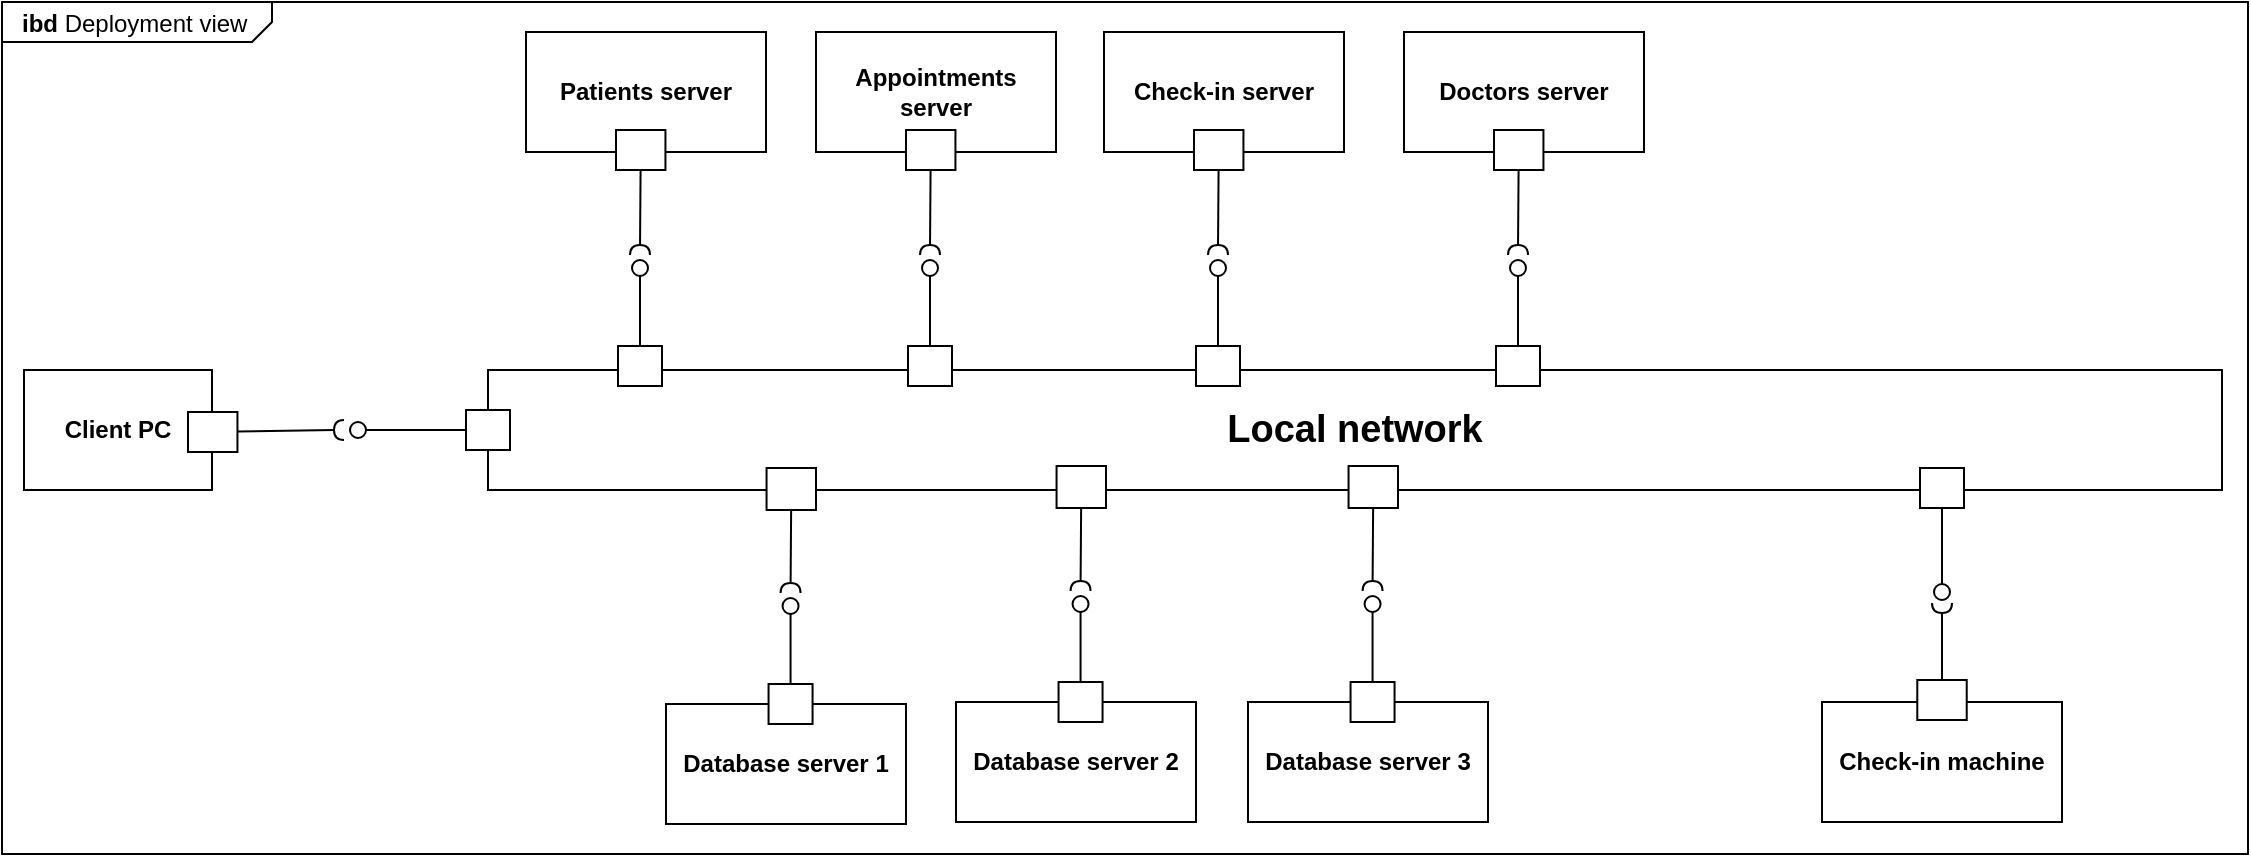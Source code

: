 <mxfile version="24.4.9" type="github">
  <diagram name="Page-1" id="8Iod8fkoqyeIapXZaN_Y">
    <mxGraphModel dx="2173" dy="1158" grid="0" gridSize="10" guides="1" tooltips="1" connect="1" arrows="1" fold="1" page="0" pageScale="1" pageWidth="827" pageHeight="1169" math="0" shadow="0">
      <root>
        <mxCell id="0" />
        <mxCell id="1" parent="0" />
        <mxCell id="bfIbjTRq5oWNlbspns5W-99" value="&lt;p style=&quot;margin:0px;margin-top:4px;margin-left:10px;text-align:left;&quot;&gt;&lt;b&gt;ibd&amp;nbsp;&lt;/b&gt;Deployment view&lt;/p&gt;" style="html=1;shape=mxgraph.sysml.package;labelX=135.67;align=left;spacingLeft=10;html=1;overflow=fill;whiteSpace=wrap;recursiveResize=0;" vertex="1" parent="1">
          <mxGeometry x="-432" y="-3" width="1123" height="426" as="geometry" />
        </mxCell>
        <mxCell id="bfIbjTRq5oWNlbspns5W-1" value="&lt;b&gt;&lt;font style=&quot;font-size: 19px;&quot;&gt;Local network&lt;/font&gt;&lt;/b&gt;" style="rounded=0;whiteSpace=wrap;html=1;" vertex="1" parent="1">
          <mxGeometry x="-189" y="181" width="867" height="60" as="geometry" />
        </mxCell>
        <mxCell id="bfIbjTRq5oWNlbspns5W-7" value="" style="endArrow=none;html=1;rounded=0;align=center;verticalAlign=top;endFill=0;labelBackgroundColor=none;endSize=2;" edge="1" parent="1" source="bfIbjTRq5oWNlbspns5W-10" target="bfIbjTRq5oWNlbspns5W-8">
          <mxGeometry relative="1" as="geometry" />
        </mxCell>
        <mxCell id="bfIbjTRq5oWNlbspns5W-8" value="" style="shape=requiredInterface;html=1;fontSize=11;align=center;fillColor=none;points=[];aspect=fixed;resizable=0;verticalAlign=bottom;labelPosition=center;verticalLabelPosition=top;flipH=1;rotation=90;" vertex="1" parent="1">
          <mxGeometry x="-115.5" y="116" width="5" height="10" as="geometry" />
        </mxCell>
        <mxCell id="bfIbjTRq5oWNlbspns5W-11" value="" style="endArrow=none;html=1;rounded=0;align=center;verticalAlign=top;endFill=0;labelBackgroundColor=none;endSize=2;" edge="1" parent="1" source="bfIbjTRq5oWNlbspns5W-13" target="bfIbjTRq5oWNlbspns5W-12">
          <mxGeometry relative="1" as="geometry">
            <mxPoint x="-123.5" y="142" as="sourcePoint" />
          </mxGeometry>
        </mxCell>
        <mxCell id="bfIbjTRq5oWNlbspns5W-12" value="" style="ellipse;html=1;fontSize=11;align=center;fillColor=none;points=[];aspect=fixed;resizable=0;verticalAlign=bottom;labelPosition=center;verticalLabelPosition=top;flipH=1;" vertex="1" parent="1">
          <mxGeometry x="-117" y="126" width="8" height="8" as="geometry" />
        </mxCell>
        <mxCell id="bfIbjTRq5oWNlbspns5W-13" value="" style="html=1;rounded=0;fillColor=default;" vertex="1" parent="1">
          <mxGeometry x="-124" y="169" width="22" height="20" as="geometry" />
        </mxCell>
        <mxCell id="bfIbjTRq5oWNlbspns5W-14" value="" style="group" vertex="1" connectable="0" parent="1">
          <mxGeometry x="-170" y="12" width="120" height="69" as="geometry" />
        </mxCell>
        <mxCell id="bfIbjTRq5oWNlbspns5W-3" value="&lt;b&gt;Patients server&lt;/b&gt;" style="rounded=0;whiteSpace=wrap;html=1;" vertex="1" parent="bfIbjTRq5oWNlbspns5W-14">
          <mxGeometry width="120" height="60" as="geometry" />
        </mxCell>
        <mxCell id="bfIbjTRq5oWNlbspns5W-10" value="" style="html=1;rounded=0;container=0;" vertex="1" parent="bfIbjTRq5oWNlbspns5W-14">
          <mxGeometry x="45.001" y="49" width="24.719" height="20" as="geometry" />
        </mxCell>
        <mxCell id="bfIbjTRq5oWNlbspns5W-15" value="" style="endArrow=none;html=1;rounded=0;align=center;verticalAlign=top;endFill=0;labelBackgroundColor=none;endSize=2;" edge="1" source="bfIbjTRq5oWNlbspns5W-22" target="bfIbjTRq5oWNlbspns5W-16" parent="1">
          <mxGeometry relative="1" as="geometry" />
        </mxCell>
        <mxCell id="bfIbjTRq5oWNlbspns5W-16" value="" style="shape=requiredInterface;html=1;fontSize=11;align=center;fillColor=none;points=[];aspect=fixed;resizable=0;verticalAlign=bottom;labelPosition=center;verticalLabelPosition=top;flipH=1;rotation=90;" vertex="1" parent="1">
          <mxGeometry x="29.5" y="116" width="5" height="10" as="geometry" />
        </mxCell>
        <mxCell id="bfIbjTRq5oWNlbspns5W-17" value="" style="endArrow=none;html=1;rounded=0;align=center;verticalAlign=top;endFill=0;labelBackgroundColor=none;endSize=2;" edge="1" source="bfIbjTRq5oWNlbspns5W-19" target="bfIbjTRq5oWNlbspns5W-18" parent="1">
          <mxGeometry relative="1" as="geometry">
            <mxPoint x="21.5" y="142" as="sourcePoint" />
          </mxGeometry>
        </mxCell>
        <mxCell id="bfIbjTRq5oWNlbspns5W-18" value="" style="ellipse;html=1;fontSize=11;align=center;fillColor=none;points=[];aspect=fixed;resizable=0;verticalAlign=bottom;labelPosition=center;verticalLabelPosition=top;flipH=1;" vertex="1" parent="1">
          <mxGeometry x="28" y="126" width="8" height="8" as="geometry" />
        </mxCell>
        <mxCell id="bfIbjTRq5oWNlbspns5W-19" value="" style="html=1;rounded=0;fillColor=default;" vertex="1" parent="1">
          <mxGeometry x="21" y="169" width="22" height="20" as="geometry" />
        </mxCell>
        <mxCell id="bfIbjTRq5oWNlbspns5W-20" value="" style="group" vertex="1" connectable="0" parent="1">
          <mxGeometry x="-25" y="12" width="120" height="69" as="geometry" />
        </mxCell>
        <mxCell id="bfIbjTRq5oWNlbspns5W-21" value="&lt;b&gt;Appointments server&lt;/b&gt;" style="rounded=0;whiteSpace=wrap;html=1;" vertex="1" parent="bfIbjTRq5oWNlbspns5W-20">
          <mxGeometry width="120" height="60" as="geometry" />
        </mxCell>
        <mxCell id="bfIbjTRq5oWNlbspns5W-22" value="" style="html=1;rounded=0;container=0;" vertex="1" parent="bfIbjTRq5oWNlbspns5W-20">
          <mxGeometry x="45.001" y="49" width="24.719" height="20" as="geometry" />
        </mxCell>
        <mxCell id="bfIbjTRq5oWNlbspns5W-23" value="" style="endArrow=none;html=1;rounded=0;align=center;verticalAlign=top;endFill=0;labelBackgroundColor=none;endSize=2;" edge="1" source="bfIbjTRq5oWNlbspns5W-30" target="bfIbjTRq5oWNlbspns5W-24" parent="1">
          <mxGeometry relative="1" as="geometry" />
        </mxCell>
        <mxCell id="bfIbjTRq5oWNlbspns5W-24" value="" style="shape=requiredInterface;html=1;fontSize=11;align=center;fillColor=none;points=[];aspect=fixed;resizable=0;verticalAlign=bottom;labelPosition=center;verticalLabelPosition=top;flipH=1;rotation=90;" vertex="1" parent="1">
          <mxGeometry x="173.5" y="116" width="5" height="10" as="geometry" />
        </mxCell>
        <mxCell id="bfIbjTRq5oWNlbspns5W-25" value="" style="endArrow=none;html=1;rounded=0;align=center;verticalAlign=top;endFill=0;labelBackgroundColor=none;endSize=2;" edge="1" source="bfIbjTRq5oWNlbspns5W-27" target="bfIbjTRq5oWNlbspns5W-26" parent="1">
          <mxGeometry relative="1" as="geometry">
            <mxPoint x="165.5" y="142" as="sourcePoint" />
          </mxGeometry>
        </mxCell>
        <mxCell id="bfIbjTRq5oWNlbspns5W-26" value="" style="ellipse;html=1;fontSize=11;align=center;fillColor=none;points=[];aspect=fixed;resizable=0;verticalAlign=bottom;labelPosition=center;verticalLabelPosition=top;flipH=1;" vertex="1" parent="1">
          <mxGeometry x="172" y="126" width="8" height="8" as="geometry" />
        </mxCell>
        <mxCell id="bfIbjTRq5oWNlbspns5W-27" value="" style="html=1;rounded=0;fillColor=default;" vertex="1" parent="1">
          <mxGeometry x="165" y="169" width="22" height="20" as="geometry" />
        </mxCell>
        <mxCell id="bfIbjTRq5oWNlbspns5W-28" value="" style="group" vertex="1" connectable="0" parent="1">
          <mxGeometry x="119" y="12" width="120" height="69" as="geometry" />
        </mxCell>
        <mxCell id="bfIbjTRq5oWNlbspns5W-29" value="&lt;b&gt;Check-in server&lt;/b&gt;" style="rounded=0;whiteSpace=wrap;html=1;" vertex="1" parent="bfIbjTRq5oWNlbspns5W-28">
          <mxGeometry width="120" height="60" as="geometry" />
        </mxCell>
        <mxCell id="bfIbjTRq5oWNlbspns5W-30" value="" style="html=1;rounded=0;container=0;" vertex="1" parent="bfIbjTRq5oWNlbspns5W-28">
          <mxGeometry x="45.001" y="49" width="24.719" height="20" as="geometry" />
        </mxCell>
        <mxCell id="bfIbjTRq5oWNlbspns5W-31" value="" style="endArrow=none;html=1;rounded=0;align=center;verticalAlign=top;endFill=0;labelBackgroundColor=none;endSize=2;" edge="1" source="bfIbjTRq5oWNlbspns5W-38" target="bfIbjTRq5oWNlbspns5W-32" parent="1">
          <mxGeometry relative="1" as="geometry" />
        </mxCell>
        <mxCell id="bfIbjTRq5oWNlbspns5W-32" value="" style="shape=requiredInterface;html=1;fontSize=11;align=center;fillColor=none;points=[];aspect=fixed;resizable=0;verticalAlign=bottom;labelPosition=center;verticalLabelPosition=top;flipH=1;rotation=90;" vertex="1" parent="1">
          <mxGeometry x="323.5" y="116" width="5" height="10" as="geometry" />
        </mxCell>
        <mxCell id="bfIbjTRq5oWNlbspns5W-33" value="" style="endArrow=none;html=1;rounded=0;align=center;verticalAlign=top;endFill=0;labelBackgroundColor=none;endSize=2;" edge="1" source="bfIbjTRq5oWNlbspns5W-35" target="bfIbjTRq5oWNlbspns5W-34" parent="1">
          <mxGeometry relative="1" as="geometry">
            <mxPoint x="315.5" y="142" as="sourcePoint" />
          </mxGeometry>
        </mxCell>
        <mxCell id="bfIbjTRq5oWNlbspns5W-34" value="" style="ellipse;html=1;fontSize=11;align=center;fillColor=none;points=[];aspect=fixed;resizable=0;verticalAlign=bottom;labelPosition=center;verticalLabelPosition=top;flipH=1;" vertex="1" parent="1">
          <mxGeometry x="322" y="126" width="8" height="8" as="geometry" />
        </mxCell>
        <mxCell id="bfIbjTRq5oWNlbspns5W-35" value="" style="html=1;rounded=0;fillColor=default;" vertex="1" parent="1">
          <mxGeometry x="315" y="169" width="22" height="20" as="geometry" />
        </mxCell>
        <mxCell id="bfIbjTRq5oWNlbspns5W-36" value="" style="group" vertex="1" connectable="0" parent="1">
          <mxGeometry x="269" y="12" width="120" height="69" as="geometry" />
        </mxCell>
        <mxCell id="bfIbjTRq5oWNlbspns5W-37" value="&lt;b&gt;Doctors server&lt;/b&gt;" style="rounded=0;whiteSpace=wrap;html=1;" vertex="1" parent="bfIbjTRq5oWNlbspns5W-36">
          <mxGeometry width="120" height="60" as="geometry" />
        </mxCell>
        <mxCell id="bfIbjTRq5oWNlbspns5W-38" value="" style="html=1;rounded=0;container=0;" vertex="1" parent="bfIbjTRq5oWNlbspns5W-36">
          <mxGeometry x="45.001" y="49" width="24.719" height="20" as="geometry" />
        </mxCell>
        <mxCell id="bfIbjTRq5oWNlbspns5W-39" value="" style="endArrow=none;html=1;rounded=0;align=center;verticalAlign=top;endFill=0;labelBackgroundColor=none;endSize=2;" edge="1" source="bfIbjTRq5oWNlbspns5W-46" target="bfIbjTRq5oWNlbspns5W-40" parent="1">
          <mxGeometry relative="1" as="geometry" />
        </mxCell>
        <mxCell id="bfIbjTRq5oWNlbspns5W-40" value="" style="shape=requiredInterface;html=1;fontSize=11;align=center;fillColor=none;points=[];aspect=fixed;resizable=0;verticalAlign=bottom;labelPosition=center;verticalLabelPosition=top;flipH=1;rotation=90;" vertex="1" parent="1">
          <mxGeometry x="-40.22" y="285" width="5" height="10" as="geometry" />
        </mxCell>
        <mxCell id="bfIbjTRq5oWNlbspns5W-41" value="" style="endArrow=none;html=1;rounded=0;align=center;verticalAlign=top;endFill=0;labelBackgroundColor=none;endSize=2;" edge="1" source="bfIbjTRq5oWNlbspns5W-43" target="bfIbjTRq5oWNlbspns5W-42" parent="1">
          <mxGeometry relative="1" as="geometry">
            <mxPoint x="-48.22" y="311" as="sourcePoint" />
          </mxGeometry>
        </mxCell>
        <mxCell id="bfIbjTRq5oWNlbspns5W-42" value="" style="ellipse;html=1;fontSize=11;align=center;fillColor=none;points=[];aspect=fixed;resizable=0;verticalAlign=bottom;labelPosition=center;verticalLabelPosition=top;flipH=1;" vertex="1" parent="1">
          <mxGeometry x="-41.72" y="295" width="8" height="8" as="geometry" />
        </mxCell>
        <mxCell id="bfIbjTRq5oWNlbspns5W-46" value="" style="html=1;rounded=0;container=0;" vertex="1" parent="1">
          <mxGeometry x="-49.72" y="230" width="24.72" height="21" as="geometry" />
        </mxCell>
        <mxCell id="bfIbjTRq5oWNlbspns5W-47" value="" style="group" vertex="1" connectable="0" parent="1">
          <mxGeometry x="-100" y="338" width="120" height="70" as="geometry" />
        </mxCell>
        <mxCell id="bfIbjTRq5oWNlbspns5W-45" value="&lt;b&gt;Database server 1&lt;/b&gt;" style="rounded=0;whiteSpace=wrap;html=1;" vertex="1" parent="bfIbjTRq5oWNlbspns5W-47">
          <mxGeometry y="10" width="120" height="60" as="geometry" />
        </mxCell>
        <mxCell id="bfIbjTRq5oWNlbspns5W-43" value="" style="html=1;rounded=0;fillColor=default;" vertex="1" parent="bfIbjTRq5oWNlbspns5W-47">
          <mxGeometry x="51.28" width="22" height="20" as="geometry" />
        </mxCell>
        <mxCell id="bfIbjTRq5oWNlbspns5W-48" value="" style="endArrow=none;html=1;rounded=0;align=center;verticalAlign=top;endFill=0;labelBackgroundColor=none;endSize=2;" edge="1" source="bfIbjTRq5oWNlbspns5W-52" target="bfIbjTRq5oWNlbspns5W-49" parent="1">
          <mxGeometry relative="1" as="geometry" />
        </mxCell>
        <mxCell id="bfIbjTRq5oWNlbspns5W-49" value="" style="shape=requiredInterface;html=1;fontSize=11;align=center;fillColor=none;points=[];aspect=fixed;resizable=0;verticalAlign=bottom;labelPosition=center;verticalLabelPosition=top;flipH=1;rotation=90;" vertex="1" parent="1">
          <mxGeometry x="104.78" y="284" width="5" height="10" as="geometry" />
        </mxCell>
        <mxCell id="bfIbjTRq5oWNlbspns5W-50" value="" style="endArrow=none;html=1;rounded=0;align=center;verticalAlign=top;endFill=0;labelBackgroundColor=none;endSize=2;" edge="1" source="bfIbjTRq5oWNlbspns5W-55" target="bfIbjTRq5oWNlbspns5W-51" parent="1">
          <mxGeometry relative="1" as="geometry">
            <mxPoint x="96.78" y="310" as="sourcePoint" />
          </mxGeometry>
        </mxCell>
        <mxCell id="bfIbjTRq5oWNlbspns5W-51" value="" style="ellipse;html=1;fontSize=11;align=center;fillColor=none;points=[];aspect=fixed;resizable=0;verticalAlign=bottom;labelPosition=center;verticalLabelPosition=top;flipH=1;" vertex="1" parent="1">
          <mxGeometry x="103.28" y="294" width="8" height="8" as="geometry" />
        </mxCell>
        <mxCell id="bfIbjTRq5oWNlbspns5W-52" value="" style="html=1;rounded=0;container=0;" vertex="1" parent="1">
          <mxGeometry x="95.28" y="229" width="24.72" height="21" as="geometry" />
        </mxCell>
        <mxCell id="bfIbjTRq5oWNlbspns5W-53" value="" style="group" vertex="1" connectable="0" parent="1">
          <mxGeometry x="45" y="337" width="120" height="70" as="geometry" />
        </mxCell>
        <mxCell id="bfIbjTRq5oWNlbspns5W-54" value="&lt;b&gt;Database server 2&lt;/b&gt;" style="rounded=0;whiteSpace=wrap;html=1;" vertex="1" parent="bfIbjTRq5oWNlbspns5W-53">
          <mxGeometry y="10" width="120" height="60" as="geometry" />
        </mxCell>
        <mxCell id="bfIbjTRq5oWNlbspns5W-55" value="" style="html=1;rounded=0;fillColor=default;" vertex="1" parent="bfIbjTRq5oWNlbspns5W-53">
          <mxGeometry x="51.28" width="22" height="20" as="geometry" />
        </mxCell>
        <mxCell id="bfIbjTRq5oWNlbspns5W-56" value="" style="endArrow=none;html=1;rounded=0;align=center;verticalAlign=top;endFill=0;labelBackgroundColor=none;endSize=2;" edge="1" source="bfIbjTRq5oWNlbspns5W-60" target="bfIbjTRq5oWNlbspns5W-57" parent="1">
          <mxGeometry relative="1" as="geometry" />
        </mxCell>
        <mxCell id="bfIbjTRq5oWNlbspns5W-57" value="" style="shape=requiredInterface;html=1;fontSize=11;align=center;fillColor=none;points=[];aspect=fixed;resizable=0;verticalAlign=bottom;labelPosition=center;verticalLabelPosition=top;flipH=1;rotation=90;" vertex="1" parent="1">
          <mxGeometry x="250.78" y="284" width="5" height="10" as="geometry" />
        </mxCell>
        <mxCell id="bfIbjTRq5oWNlbspns5W-58" value="" style="endArrow=none;html=1;rounded=0;align=center;verticalAlign=top;endFill=0;labelBackgroundColor=none;endSize=2;" edge="1" source="bfIbjTRq5oWNlbspns5W-63" target="bfIbjTRq5oWNlbspns5W-59" parent="1">
          <mxGeometry relative="1" as="geometry">
            <mxPoint x="242.78" y="310" as="sourcePoint" />
          </mxGeometry>
        </mxCell>
        <mxCell id="bfIbjTRq5oWNlbspns5W-59" value="" style="ellipse;html=1;fontSize=11;align=center;fillColor=none;points=[];aspect=fixed;resizable=0;verticalAlign=bottom;labelPosition=center;verticalLabelPosition=top;flipH=1;" vertex="1" parent="1">
          <mxGeometry x="249.28" y="294" width="8" height="8" as="geometry" />
        </mxCell>
        <mxCell id="bfIbjTRq5oWNlbspns5W-60" value="" style="html=1;rounded=0;container=0;" vertex="1" parent="1">
          <mxGeometry x="241.28" y="229" width="24.72" height="21" as="geometry" />
        </mxCell>
        <mxCell id="bfIbjTRq5oWNlbspns5W-61" value="" style="group" vertex="1" connectable="0" parent="1">
          <mxGeometry x="191" y="337" width="120" height="70" as="geometry" />
        </mxCell>
        <mxCell id="bfIbjTRq5oWNlbspns5W-62" value="&lt;b&gt;Database server 3&lt;/b&gt;" style="rounded=0;whiteSpace=wrap;html=1;" vertex="1" parent="bfIbjTRq5oWNlbspns5W-61">
          <mxGeometry y="10" width="120" height="60" as="geometry" />
        </mxCell>
        <mxCell id="bfIbjTRq5oWNlbspns5W-63" value="" style="html=1;rounded=0;fillColor=default;" vertex="1" parent="bfIbjTRq5oWNlbspns5W-61">
          <mxGeometry x="51.28" width="22" height="20" as="geometry" />
        </mxCell>
        <mxCell id="bfIbjTRq5oWNlbspns5W-73" value="" style="endArrow=none;html=1;rounded=0;align=center;verticalAlign=top;endFill=0;labelBackgroundColor=none;endSize=2;" edge="1" source="bfIbjTRq5oWNlbspns5W-75" target="bfIbjTRq5oWNlbspns5W-74" parent="1">
          <mxGeometry relative="1" as="geometry">
            <mxPoint x="-269.5" y="160" as="sourcePoint" />
          </mxGeometry>
        </mxCell>
        <mxCell id="bfIbjTRq5oWNlbspns5W-74" value="" style="ellipse;html=1;fontSize=11;align=center;fillColor=none;points=[];aspect=fixed;resizable=0;verticalAlign=bottom;labelPosition=center;verticalLabelPosition=top;flipH=1;" vertex="1" parent="1">
          <mxGeometry x="-258" y="207" width="8" height="8" as="geometry" />
        </mxCell>
        <mxCell id="bfIbjTRq5oWNlbspns5W-75" value="" style="html=1;rounded=0;fillColor=default;" vertex="1" parent="1">
          <mxGeometry x="-200" y="201" width="22" height="20" as="geometry" />
        </mxCell>
        <mxCell id="bfIbjTRq5oWNlbspns5W-76" value="" style="endArrow=none;html=1;rounded=0;align=center;verticalAlign=top;endFill=0;labelBackgroundColor=none;endSize=2;" edge="1" source="bfIbjTRq5oWNlbspns5W-78" target="bfIbjTRq5oWNlbspns5W-77" parent="1">
          <mxGeometry relative="1" as="geometry" />
        </mxCell>
        <mxCell id="bfIbjTRq5oWNlbspns5W-77" value="" style="shape=requiredInterface;html=1;fontSize=11;align=center;fillColor=none;points=[];aspect=fixed;resizable=0;verticalAlign=bottom;labelPosition=center;verticalLabelPosition=top;flipH=1;rotation=0;" vertex="1" parent="1">
          <mxGeometry x="-266" y="206" width="5" height="10" as="geometry" />
        </mxCell>
        <mxCell id="bfIbjTRq5oWNlbspns5W-81" value="" style="group" vertex="1" connectable="0" parent="1">
          <mxGeometry x="-421" y="181" width="106.72" height="60" as="geometry" />
        </mxCell>
        <mxCell id="bfIbjTRq5oWNlbspns5W-70" value="&lt;b&gt;Client PC&lt;/b&gt;" style="rounded=0;whiteSpace=wrap;html=1;" vertex="1" parent="bfIbjTRq5oWNlbspns5W-81">
          <mxGeometry width="94" height="60" as="geometry" />
        </mxCell>
        <mxCell id="bfIbjTRq5oWNlbspns5W-78" value="" style="html=1;rounded=0;container=0;" vertex="1" parent="bfIbjTRq5oWNlbspns5W-81">
          <mxGeometry x="82.001" y="21" width="24.719" height="20" as="geometry" />
        </mxCell>
        <mxCell id="bfIbjTRq5oWNlbspns5W-90" value="" style="endArrow=none;html=1;rounded=0;align=center;verticalAlign=top;endFill=0;labelBackgroundColor=none;endSize=2;" edge="1" source="bfIbjTRq5oWNlbspns5W-97" target="bfIbjTRq5oWNlbspns5W-91" parent="1">
          <mxGeometry relative="1" as="geometry" />
        </mxCell>
        <mxCell id="bfIbjTRq5oWNlbspns5W-91" value="" style="shape=requiredInterface;html=1;fontSize=11;align=center;fillColor=none;points=[];aspect=fixed;resizable=0;verticalAlign=bottom;labelPosition=center;verticalLabelPosition=top;flipH=1;rotation=-90;" vertex="1" parent="1">
          <mxGeometry x="535.5" y="295" width="5" height="10" as="geometry" />
        </mxCell>
        <mxCell id="bfIbjTRq5oWNlbspns5W-92" value="" style="endArrow=none;html=1;rounded=0;align=center;verticalAlign=top;endFill=0;labelBackgroundColor=none;endSize=2;" edge="1" source="bfIbjTRq5oWNlbspns5W-94" target="bfIbjTRq5oWNlbspns5W-93" parent="1">
          <mxGeometry relative="1" as="geometry">
            <mxPoint x="408.5" y="325" as="sourcePoint" />
          </mxGeometry>
        </mxCell>
        <mxCell id="bfIbjTRq5oWNlbspns5W-93" value="" style="ellipse;html=1;fontSize=11;align=center;fillColor=none;points=[];aspect=fixed;resizable=0;verticalAlign=bottom;labelPosition=center;verticalLabelPosition=top;flipH=1;" vertex="1" parent="1">
          <mxGeometry x="534" y="288" width="8" height="8" as="geometry" />
        </mxCell>
        <mxCell id="bfIbjTRq5oWNlbspns5W-94" value="" style="html=1;rounded=0;fillColor=default;" vertex="1" parent="1">
          <mxGeometry x="527" y="230" width="22" height="20" as="geometry" />
        </mxCell>
        <mxCell id="bfIbjTRq5oWNlbspns5W-98" value="" style="group" vertex="1" connectable="0" parent="1">
          <mxGeometry x="478" y="336" width="120" height="71" as="geometry" />
        </mxCell>
        <mxCell id="bfIbjTRq5oWNlbspns5W-96" value="&lt;b&gt;Check-in machine&lt;/b&gt;" style="rounded=0;whiteSpace=wrap;html=1;container=0;" vertex="1" parent="bfIbjTRq5oWNlbspns5W-98">
          <mxGeometry y="11" width="120" height="60" as="geometry" />
        </mxCell>
        <mxCell id="bfIbjTRq5oWNlbspns5W-97" value="" style="html=1;rounded=0;container=0;" vertex="1" parent="bfIbjTRq5oWNlbspns5W-98">
          <mxGeometry x="47.641" width="24.719" height="20" as="geometry" />
        </mxCell>
      </root>
    </mxGraphModel>
  </diagram>
</mxfile>
